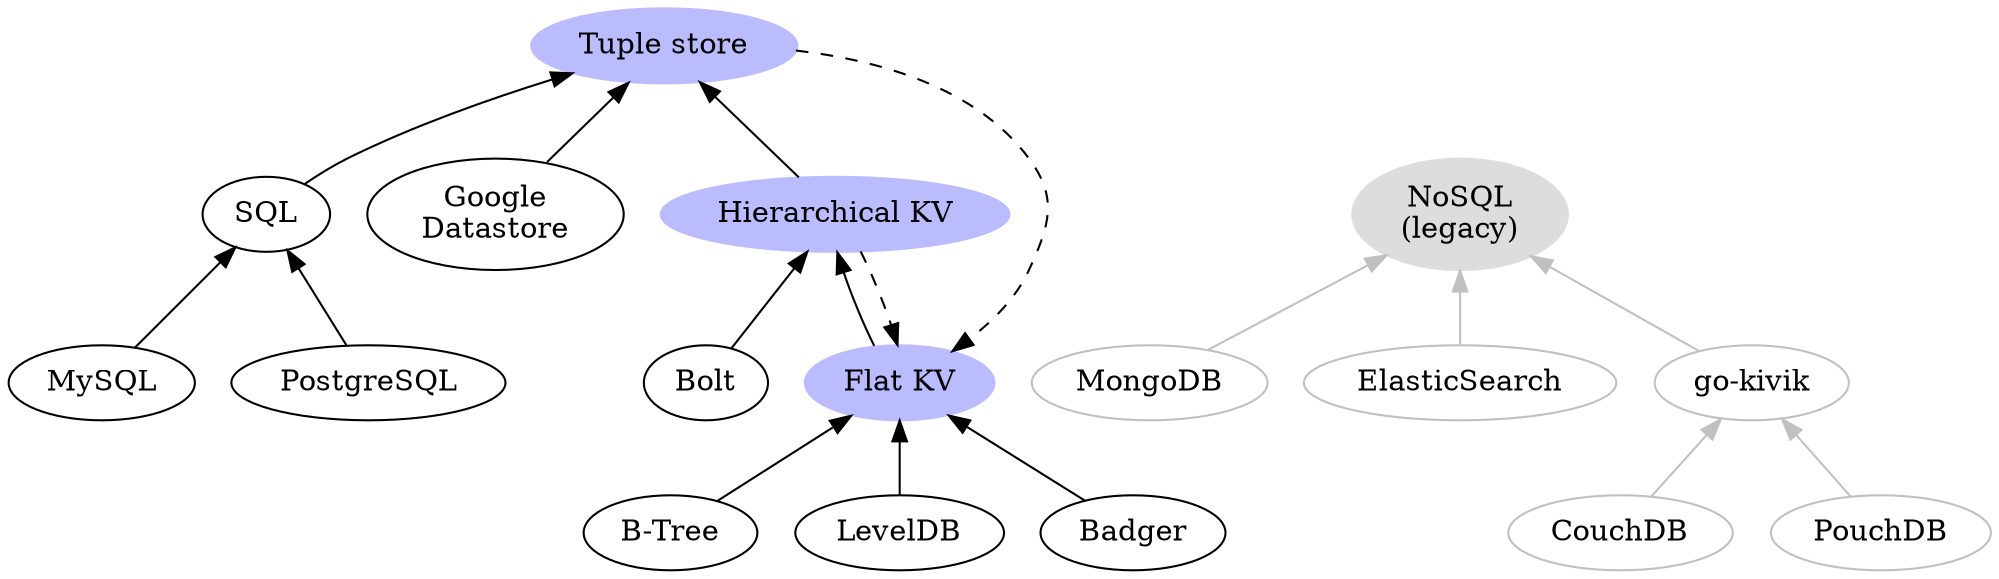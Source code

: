 digraph DBs {
    rankdir="BT"

    flat_kv [label="Flat KV" URL="./docs/kv-flat.md" color="#bbbbff" style=filled]
    flat_kv -> hie_kv
    btree [label="B-Tree"]
    btree -> flat_kv
    leveldb [label="LevelDB"]
    leveldb -> flat_kv
    badger [label="Badger"]
    badger -> flat_kv

    hie_kv [label="Hierarchical KV" URL="./docs/kv-hierarchical.md" color="#bbbbff" style=filled]
    hie_kv -> strict_tuple
    hie_kv -> flat_kv [style=dashed]
    bolt [label="Bolt"]
    bolt -> hie_kv

    sql_tuple [label="SQL" URL="./docs/sql-tuple.md"]
    sql_tuple -> strict_tuple
    mysql [label="MySQL"]
    mysql -> sql_tuple
    postgres [label="PostgreSQL"]
    postgres -> sql_tuple

    datastore [label="Google\nDatastore"]
    datastore -> strict_tuple

    strict_tuple [label="Tuple store" URL="./docs/tuple-strict.md" color="#bbbbff" style=filled]
    strict_tuple -> flat_kv [style=dashed]

    legacy_nosql [label="NoSQL\n(legacy)", color="#dddddd" style=filled]
    legacy_mongo [label="MongoDB", color=grey]
    legacy_mongo -> legacy_nosql [color=grey]
    legacy_elastic [label="ElasticSearch", color=grey]
    legacy_elastic -> legacy_nosql [color=grey]
    legacy_ouch [label="go-kivik", color=grey]
    legacy_ouch -> legacy_nosql [color=grey]
    legacy_couch [label="CouchDB", color=grey]
    legacy_couch -> legacy_ouch [color=grey]
    legacy_pouch [label="PouchDB", color=grey]
    legacy_pouch -> legacy_ouch [color=grey]
}